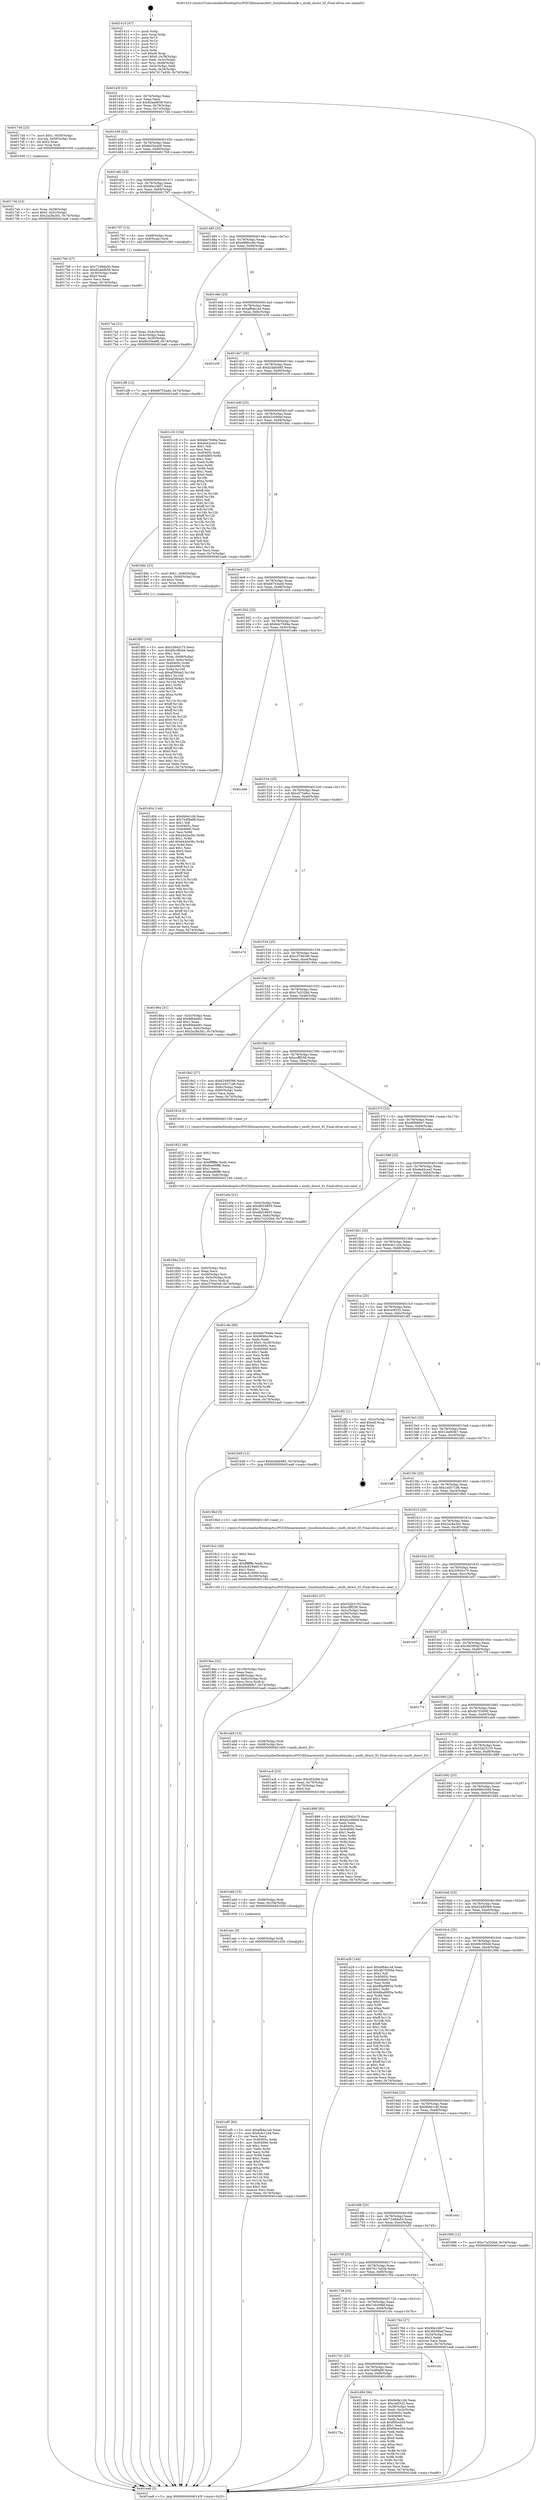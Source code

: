 digraph "0x401410" {
  label = "0x401410 (/mnt/c/Users/mathe/Desktop/tcc/POCII/binaries/extr_linuxfsexofsinode.c_exofs_direct_IO_Final-ollvm.out::main(0))"
  labelloc = "t"
  node[shape=record]

  Entry [label="",width=0.3,height=0.3,shape=circle,fillcolor=black,style=filled]
  "0x40143f" [label="{
     0x40143f [23]\l
     | [instrs]\l
     &nbsp;&nbsp;0x40143f \<+3\>: mov -0x74(%rbp),%eax\l
     &nbsp;&nbsp;0x401442 \<+2\>: mov %eax,%ecx\l
     &nbsp;&nbsp;0x401444 \<+6\>: sub $0x82add658,%ecx\l
     &nbsp;&nbsp;0x40144a \<+3\>: mov %eax,-0x78(%rbp)\l
     &nbsp;&nbsp;0x40144d \<+3\>: mov %ecx,-0x7c(%rbp)\l
     &nbsp;&nbsp;0x401450 \<+6\>: je 00000000004017d4 \<main+0x3c4\>\l
  }"]
  "0x4017d4" [label="{
     0x4017d4 [23]\l
     | [instrs]\l
     &nbsp;&nbsp;0x4017d4 \<+7\>: movl $0x1,-0x50(%rbp)\l
     &nbsp;&nbsp;0x4017db \<+4\>: movslq -0x50(%rbp),%rax\l
     &nbsp;&nbsp;0x4017df \<+4\>: shl $0x2,%rax\l
     &nbsp;&nbsp;0x4017e3 \<+3\>: mov %rax,%rdi\l
     &nbsp;&nbsp;0x4017e6 \<+5\>: call 0000000000401050 \<malloc@plt\>\l
     | [calls]\l
     &nbsp;&nbsp;0x401050 \{1\} (unknown)\l
  }"]
  "0x401456" [label="{
     0x401456 [22]\l
     | [instrs]\l
     &nbsp;&nbsp;0x401456 \<+5\>: jmp 000000000040145b \<main+0x4b\>\l
     &nbsp;&nbsp;0x40145b \<+3\>: mov -0x78(%rbp),%eax\l
     &nbsp;&nbsp;0x40145e \<+5\>: sub $0x8e33ea08,%eax\l
     &nbsp;&nbsp;0x401463 \<+3\>: mov %eax,-0x80(%rbp)\l
     &nbsp;&nbsp;0x401466 \<+6\>: je 00000000004017b9 \<main+0x3a9\>\l
  }"]
  Exit [label="",width=0.3,height=0.3,shape=circle,fillcolor=black,style=filled,peripheries=2]
  "0x4017b9" [label="{
     0x4017b9 [27]\l
     | [instrs]\l
     &nbsp;&nbsp;0x4017b9 \<+5\>: mov $0x7248da5d,%eax\l
     &nbsp;&nbsp;0x4017be \<+5\>: mov $0x82add658,%ecx\l
     &nbsp;&nbsp;0x4017c3 \<+3\>: mov -0x30(%rbp),%edx\l
     &nbsp;&nbsp;0x4017c6 \<+3\>: cmp $0x0,%edx\l
     &nbsp;&nbsp;0x4017c9 \<+3\>: cmove %ecx,%eax\l
     &nbsp;&nbsp;0x4017cc \<+3\>: mov %eax,-0x74(%rbp)\l
     &nbsp;&nbsp;0x4017cf \<+5\>: jmp 0000000000401ea8 \<main+0xa98\>\l
  }"]
  "0x40146c" [label="{
     0x40146c [25]\l
     | [instrs]\l
     &nbsp;&nbsp;0x40146c \<+5\>: jmp 0000000000401471 \<main+0x61\>\l
     &nbsp;&nbsp;0x401471 \<+3\>: mov -0x78(%rbp),%eax\l
     &nbsp;&nbsp;0x401474 \<+5\>: sub $0x90e1fd07,%eax\l
     &nbsp;&nbsp;0x401479 \<+6\>: mov %eax,-0x84(%rbp)\l
     &nbsp;&nbsp;0x40147f \<+6\>: je 0000000000401797 \<main+0x387\>\l
  }"]
  "0x40175a" [label="{
     0x40175a\l
  }", style=dashed]
  "0x401797" [label="{
     0x401797 [13]\l
     | [instrs]\l
     &nbsp;&nbsp;0x401797 \<+4\>: mov -0x48(%rbp),%rax\l
     &nbsp;&nbsp;0x40179b \<+4\>: mov 0x8(%rax),%rdi\l
     &nbsp;&nbsp;0x40179f \<+5\>: call 0000000000401060 \<atoi@plt\>\l
     | [calls]\l
     &nbsp;&nbsp;0x401060 \{1\} (unknown)\l
  }"]
  "0x401485" [label="{
     0x401485 [25]\l
     | [instrs]\l
     &nbsp;&nbsp;0x401485 \<+5\>: jmp 000000000040148a \<main+0x7a\>\l
     &nbsp;&nbsp;0x40148a \<+3\>: mov -0x78(%rbp),%eax\l
     &nbsp;&nbsp;0x40148d \<+5\>: sub $0x9996cc9e,%eax\l
     &nbsp;&nbsp;0x401492 \<+6\>: mov %eax,-0x88(%rbp)\l
     &nbsp;&nbsp;0x401498 \<+6\>: je 0000000000401cf8 \<main+0x8e8\>\l
  }"]
  "0x401d94" [label="{
     0x401d94 [94]\l
     | [instrs]\l
     &nbsp;&nbsp;0x401d94 \<+5\>: mov $0x6b0e1cfd,%eax\l
     &nbsp;&nbsp;0x401d99 \<+5\>: mov $0xce0f332,%ecx\l
     &nbsp;&nbsp;0x401d9e \<+3\>: mov -0x38(%rbp),%edx\l
     &nbsp;&nbsp;0x401da1 \<+3\>: mov %edx,-0x2c(%rbp)\l
     &nbsp;&nbsp;0x401da4 \<+7\>: mov 0x40405c,%edx\l
     &nbsp;&nbsp;0x401dab \<+7\>: mov 0x404060,%esi\l
     &nbsp;&nbsp;0x401db2 \<+2\>: mov %edx,%edi\l
     &nbsp;&nbsp;0x401db4 \<+6\>: sub $0xf0fce204,%edi\l
     &nbsp;&nbsp;0x401dba \<+3\>: sub $0x1,%edi\l
     &nbsp;&nbsp;0x401dbd \<+6\>: add $0xf0fce204,%edi\l
     &nbsp;&nbsp;0x401dc3 \<+3\>: imul %edi,%edx\l
     &nbsp;&nbsp;0x401dc6 \<+3\>: and $0x1,%edx\l
     &nbsp;&nbsp;0x401dc9 \<+3\>: cmp $0x0,%edx\l
     &nbsp;&nbsp;0x401dcc \<+4\>: sete %r8b\l
     &nbsp;&nbsp;0x401dd0 \<+3\>: cmp $0xa,%esi\l
     &nbsp;&nbsp;0x401dd3 \<+4\>: setl %r9b\l
     &nbsp;&nbsp;0x401dd7 \<+3\>: mov %r8b,%r10b\l
     &nbsp;&nbsp;0x401dda \<+3\>: and %r9b,%r10b\l
     &nbsp;&nbsp;0x401ddd \<+3\>: xor %r9b,%r8b\l
     &nbsp;&nbsp;0x401de0 \<+3\>: or %r8b,%r10b\l
     &nbsp;&nbsp;0x401de3 \<+4\>: test $0x1,%r10b\l
     &nbsp;&nbsp;0x401de7 \<+3\>: cmovne %ecx,%eax\l
     &nbsp;&nbsp;0x401dea \<+3\>: mov %eax,-0x74(%rbp)\l
     &nbsp;&nbsp;0x401ded \<+5\>: jmp 0000000000401ea8 \<main+0xa98\>\l
  }"]
  "0x401cf8" [label="{
     0x401cf8 [12]\l
     | [instrs]\l
     &nbsp;&nbsp;0x401cf8 \<+7\>: movl $0xb6753add,-0x74(%rbp)\l
     &nbsp;&nbsp;0x401cff \<+5\>: jmp 0000000000401ea8 \<main+0xa98\>\l
  }"]
  "0x40149e" [label="{
     0x40149e [25]\l
     | [instrs]\l
     &nbsp;&nbsp;0x40149e \<+5\>: jmp 00000000004014a3 \<main+0x93\>\l
     &nbsp;&nbsp;0x4014a3 \<+3\>: mov -0x78(%rbp),%eax\l
     &nbsp;&nbsp;0x4014a6 \<+5\>: sub $0xaf84a1a4,%eax\l
     &nbsp;&nbsp;0x4014ab \<+6\>: mov %eax,-0x8c(%rbp)\l
     &nbsp;&nbsp;0x4014b1 \<+6\>: je 0000000000401e35 \<main+0xa25\>\l
  }"]
  "0x401741" [label="{
     0x401741 [25]\l
     | [instrs]\l
     &nbsp;&nbsp;0x401741 \<+5\>: jmp 0000000000401746 \<main+0x336\>\l
     &nbsp;&nbsp;0x401746 \<+3\>: mov -0x78(%rbp),%eax\l
     &nbsp;&nbsp;0x401749 \<+5\>: sub $0x7e4f9a68,%eax\l
     &nbsp;&nbsp;0x40174e \<+6\>: mov %eax,-0xf8(%rbp)\l
     &nbsp;&nbsp;0x401754 \<+6\>: je 0000000000401d94 \<main+0x984\>\l
  }"]
  "0x401e35" [label="{
     0x401e35\l
  }", style=dashed]
  "0x4014b7" [label="{
     0x4014b7 [25]\l
     | [instrs]\l
     &nbsp;&nbsp;0x4014b7 \<+5\>: jmp 00000000004014bc \<main+0xac\>\l
     &nbsp;&nbsp;0x4014bc \<+3\>: mov -0x78(%rbp),%eax\l
     &nbsp;&nbsp;0x4014bf \<+5\>: sub $0xb24bb485,%eax\l
     &nbsp;&nbsp;0x4014c4 \<+6\>: mov %eax,-0x90(%rbp)\l
     &nbsp;&nbsp;0x4014ca \<+6\>: je 0000000000401c18 \<main+0x808\>\l
  }"]
  "0x401c0c" [label="{
     0x401c0c\l
  }", style=dashed]
  "0x401c18" [label="{
     0x401c18 [134]\l
     | [instrs]\l
     &nbsp;&nbsp;0x401c18 \<+5\>: mov $0xbdc7849a,%eax\l
     &nbsp;&nbsp;0x401c1d \<+5\>: mov $0xde42cee2,%ecx\l
     &nbsp;&nbsp;0x401c22 \<+2\>: mov $0x1,%dl\l
     &nbsp;&nbsp;0x401c24 \<+2\>: xor %esi,%esi\l
     &nbsp;&nbsp;0x401c26 \<+7\>: mov 0x40405c,%edi\l
     &nbsp;&nbsp;0x401c2d \<+8\>: mov 0x404060,%r8d\l
     &nbsp;&nbsp;0x401c35 \<+3\>: sub $0x1,%esi\l
     &nbsp;&nbsp;0x401c38 \<+3\>: mov %edi,%r9d\l
     &nbsp;&nbsp;0x401c3b \<+3\>: add %esi,%r9d\l
     &nbsp;&nbsp;0x401c3e \<+4\>: imul %r9d,%edi\l
     &nbsp;&nbsp;0x401c42 \<+3\>: and $0x1,%edi\l
     &nbsp;&nbsp;0x401c45 \<+3\>: cmp $0x0,%edi\l
     &nbsp;&nbsp;0x401c48 \<+4\>: sete %r10b\l
     &nbsp;&nbsp;0x401c4c \<+4\>: cmp $0xa,%r8d\l
     &nbsp;&nbsp;0x401c50 \<+4\>: setl %r11b\l
     &nbsp;&nbsp;0x401c54 \<+3\>: mov %r10b,%bl\l
     &nbsp;&nbsp;0x401c57 \<+3\>: xor $0xff,%bl\l
     &nbsp;&nbsp;0x401c5a \<+3\>: mov %r11b,%r14b\l
     &nbsp;&nbsp;0x401c5d \<+4\>: xor $0xff,%r14b\l
     &nbsp;&nbsp;0x401c61 \<+3\>: xor $0x1,%dl\l
     &nbsp;&nbsp;0x401c64 \<+3\>: mov %bl,%r15b\l
     &nbsp;&nbsp;0x401c67 \<+4\>: and $0xff,%r15b\l
     &nbsp;&nbsp;0x401c6b \<+3\>: and %dl,%r10b\l
     &nbsp;&nbsp;0x401c6e \<+3\>: mov %r14b,%r12b\l
     &nbsp;&nbsp;0x401c71 \<+4\>: and $0xff,%r12b\l
     &nbsp;&nbsp;0x401c75 \<+3\>: and %dl,%r11b\l
     &nbsp;&nbsp;0x401c78 \<+3\>: or %r10b,%r15b\l
     &nbsp;&nbsp;0x401c7b \<+3\>: or %r11b,%r12b\l
     &nbsp;&nbsp;0x401c7e \<+3\>: xor %r12b,%r15b\l
     &nbsp;&nbsp;0x401c81 \<+3\>: or %r14b,%bl\l
     &nbsp;&nbsp;0x401c84 \<+3\>: xor $0xff,%bl\l
     &nbsp;&nbsp;0x401c87 \<+3\>: or $0x1,%dl\l
     &nbsp;&nbsp;0x401c8a \<+2\>: and %dl,%bl\l
     &nbsp;&nbsp;0x401c8c \<+3\>: or %bl,%r15b\l
     &nbsp;&nbsp;0x401c8f \<+4\>: test $0x1,%r15b\l
     &nbsp;&nbsp;0x401c93 \<+3\>: cmovne %ecx,%eax\l
     &nbsp;&nbsp;0x401c96 \<+3\>: mov %eax,-0x74(%rbp)\l
     &nbsp;&nbsp;0x401c99 \<+5\>: jmp 0000000000401ea8 \<main+0xa98\>\l
  }"]
  "0x4014d0" [label="{
     0x4014d0 [25]\l
     | [instrs]\l
     &nbsp;&nbsp;0x4014d0 \<+5\>: jmp 00000000004014d5 \<main+0xc5\>\l
     &nbsp;&nbsp;0x4014d5 \<+3\>: mov -0x78(%rbp),%eax\l
     &nbsp;&nbsp;0x4014d8 \<+5\>: sub $0xb2c09def,%eax\l
     &nbsp;&nbsp;0x4014dd \<+6\>: mov %eax,-0x94(%rbp)\l
     &nbsp;&nbsp;0x4014e3 \<+6\>: je 00000000004018dc \<main+0x4cc\>\l
  }"]
  "0x401af5" [label="{
     0x401af5 [84]\l
     | [instrs]\l
     &nbsp;&nbsp;0x401af5 \<+5\>: mov $0xaf84a1a4,%eax\l
     &nbsp;&nbsp;0x401afa \<+5\>: mov $0xfcdc1244,%esi\l
     &nbsp;&nbsp;0x401aff \<+2\>: xor %ecx,%ecx\l
     &nbsp;&nbsp;0x401b01 \<+7\>: mov 0x40405c,%edx\l
     &nbsp;&nbsp;0x401b08 \<+8\>: mov 0x404060,%r8d\l
     &nbsp;&nbsp;0x401b10 \<+3\>: sub $0x1,%ecx\l
     &nbsp;&nbsp;0x401b13 \<+3\>: mov %edx,%r9d\l
     &nbsp;&nbsp;0x401b16 \<+3\>: add %ecx,%r9d\l
     &nbsp;&nbsp;0x401b19 \<+4\>: imul %r9d,%edx\l
     &nbsp;&nbsp;0x401b1d \<+3\>: and $0x1,%edx\l
     &nbsp;&nbsp;0x401b20 \<+3\>: cmp $0x0,%edx\l
     &nbsp;&nbsp;0x401b23 \<+4\>: sete %r10b\l
     &nbsp;&nbsp;0x401b27 \<+4\>: cmp $0xa,%r8d\l
     &nbsp;&nbsp;0x401b2b \<+4\>: setl %r11b\l
     &nbsp;&nbsp;0x401b2f \<+3\>: mov %r10b,%bl\l
     &nbsp;&nbsp;0x401b32 \<+3\>: and %r11b,%bl\l
     &nbsp;&nbsp;0x401b35 \<+3\>: xor %r11b,%r10b\l
     &nbsp;&nbsp;0x401b38 \<+3\>: or %r10b,%bl\l
     &nbsp;&nbsp;0x401b3b \<+3\>: test $0x1,%bl\l
     &nbsp;&nbsp;0x401b3e \<+3\>: cmovne %esi,%eax\l
     &nbsp;&nbsp;0x401b41 \<+3\>: mov %eax,-0x74(%rbp)\l
     &nbsp;&nbsp;0x401b44 \<+5\>: jmp 0000000000401ea8 \<main+0xa98\>\l
  }"]
  "0x4018dc" [label="{
     0x4018dc [23]\l
     | [instrs]\l
     &nbsp;&nbsp;0x4018dc \<+7\>: movl $0x1,-0x60(%rbp)\l
     &nbsp;&nbsp;0x4018e3 \<+4\>: movslq -0x60(%rbp),%rax\l
     &nbsp;&nbsp;0x4018e7 \<+4\>: shl $0x2,%rax\l
     &nbsp;&nbsp;0x4018eb \<+3\>: mov %rax,%rdi\l
     &nbsp;&nbsp;0x4018ee \<+5\>: call 0000000000401050 \<malloc@plt\>\l
     | [calls]\l
     &nbsp;&nbsp;0x401050 \{1\} (unknown)\l
  }"]
  "0x4014e9" [label="{
     0x4014e9 [25]\l
     | [instrs]\l
     &nbsp;&nbsp;0x4014e9 \<+5\>: jmp 00000000004014ee \<main+0xde\>\l
     &nbsp;&nbsp;0x4014ee \<+3\>: mov -0x78(%rbp),%eax\l
     &nbsp;&nbsp;0x4014f1 \<+5\>: sub $0xb6753add,%eax\l
     &nbsp;&nbsp;0x4014f6 \<+6\>: mov %eax,-0x98(%rbp)\l
     &nbsp;&nbsp;0x4014fc \<+6\>: je 0000000000401d04 \<main+0x8f4\>\l
  }"]
  "0x401aec" [label="{
     0x401aec [9]\l
     | [instrs]\l
     &nbsp;&nbsp;0x401aec \<+4\>: mov -0x68(%rbp),%rdi\l
     &nbsp;&nbsp;0x401af0 \<+5\>: call 0000000000401030 \<free@plt\>\l
     | [calls]\l
     &nbsp;&nbsp;0x401030 \{1\} (unknown)\l
  }"]
  "0x401d04" [label="{
     0x401d04 [144]\l
     | [instrs]\l
     &nbsp;&nbsp;0x401d04 \<+5\>: mov $0x6b0e1cfd,%eax\l
     &nbsp;&nbsp;0x401d09 \<+5\>: mov $0x7e4f9a68,%ecx\l
     &nbsp;&nbsp;0x401d0e \<+2\>: mov $0x1,%dl\l
     &nbsp;&nbsp;0x401d10 \<+7\>: mov 0x40405c,%esi\l
     &nbsp;&nbsp;0x401d17 \<+7\>: mov 0x404060,%edi\l
     &nbsp;&nbsp;0x401d1e \<+3\>: mov %esi,%r8d\l
     &nbsp;&nbsp;0x401d21 \<+7\>: sub $0xb442e36c,%r8d\l
     &nbsp;&nbsp;0x401d28 \<+4\>: sub $0x1,%r8d\l
     &nbsp;&nbsp;0x401d2c \<+7\>: add $0xb442e36c,%r8d\l
     &nbsp;&nbsp;0x401d33 \<+4\>: imul %r8d,%esi\l
     &nbsp;&nbsp;0x401d37 \<+3\>: and $0x1,%esi\l
     &nbsp;&nbsp;0x401d3a \<+3\>: cmp $0x0,%esi\l
     &nbsp;&nbsp;0x401d3d \<+4\>: sete %r9b\l
     &nbsp;&nbsp;0x401d41 \<+3\>: cmp $0xa,%edi\l
     &nbsp;&nbsp;0x401d44 \<+4\>: setl %r10b\l
     &nbsp;&nbsp;0x401d48 \<+3\>: mov %r9b,%r11b\l
     &nbsp;&nbsp;0x401d4b \<+4\>: xor $0xff,%r11b\l
     &nbsp;&nbsp;0x401d4f \<+3\>: mov %r10b,%bl\l
     &nbsp;&nbsp;0x401d52 \<+3\>: xor $0xff,%bl\l
     &nbsp;&nbsp;0x401d55 \<+3\>: xor $0x0,%dl\l
     &nbsp;&nbsp;0x401d58 \<+3\>: mov %r11b,%r14b\l
     &nbsp;&nbsp;0x401d5b \<+4\>: and $0x0,%r14b\l
     &nbsp;&nbsp;0x401d5f \<+3\>: and %dl,%r9b\l
     &nbsp;&nbsp;0x401d62 \<+3\>: mov %bl,%r15b\l
     &nbsp;&nbsp;0x401d65 \<+4\>: and $0x0,%r15b\l
     &nbsp;&nbsp;0x401d69 \<+3\>: and %dl,%r10b\l
     &nbsp;&nbsp;0x401d6c \<+3\>: or %r9b,%r14b\l
     &nbsp;&nbsp;0x401d6f \<+3\>: or %r10b,%r15b\l
     &nbsp;&nbsp;0x401d72 \<+3\>: xor %r15b,%r14b\l
     &nbsp;&nbsp;0x401d75 \<+3\>: or %bl,%r11b\l
     &nbsp;&nbsp;0x401d78 \<+4\>: xor $0xff,%r11b\l
     &nbsp;&nbsp;0x401d7c \<+3\>: or $0x0,%dl\l
     &nbsp;&nbsp;0x401d7f \<+3\>: and %dl,%r11b\l
     &nbsp;&nbsp;0x401d82 \<+3\>: or %r11b,%r14b\l
     &nbsp;&nbsp;0x401d85 \<+4\>: test $0x1,%r14b\l
     &nbsp;&nbsp;0x401d89 \<+3\>: cmovne %ecx,%eax\l
     &nbsp;&nbsp;0x401d8c \<+3\>: mov %eax,-0x74(%rbp)\l
     &nbsp;&nbsp;0x401d8f \<+5\>: jmp 0000000000401ea8 \<main+0xa98\>\l
  }"]
  "0x401502" [label="{
     0x401502 [25]\l
     | [instrs]\l
     &nbsp;&nbsp;0x401502 \<+5\>: jmp 0000000000401507 \<main+0xf7\>\l
     &nbsp;&nbsp;0x401507 \<+3\>: mov -0x78(%rbp),%eax\l
     &nbsp;&nbsp;0x40150a \<+5\>: sub $0xbdc7849a,%eax\l
     &nbsp;&nbsp;0x40150f \<+6\>: mov %eax,-0x9c(%rbp)\l
     &nbsp;&nbsp;0x401515 \<+6\>: je 0000000000401e8e \<main+0xa7e\>\l
  }"]
  "0x401add" [label="{
     0x401add [15]\l
     | [instrs]\l
     &nbsp;&nbsp;0x401add \<+4\>: mov -0x58(%rbp),%rdi\l
     &nbsp;&nbsp;0x401ae1 \<+6\>: mov %eax,-0x104(%rbp)\l
     &nbsp;&nbsp;0x401ae7 \<+5\>: call 0000000000401030 \<free@plt\>\l
     | [calls]\l
     &nbsp;&nbsp;0x401030 \{1\} (unknown)\l
  }"]
  "0x401e8e" [label="{
     0x401e8e\l
  }", style=dashed]
  "0x40151b" [label="{
     0x40151b [25]\l
     | [instrs]\l
     &nbsp;&nbsp;0x40151b \<+5\>: jmp 0000000000401520 \<main+0x110\>\l
     &nbsp;&nbsp;0x401520 \<+3\>: mov -0x78(%rbp),%eax\l
     &nbsp;&nbsp;0x401523 \<+5\>: sub $0xc075a9cc,%eax\l
     &nbsp;&nbsp;0x401528 \<+6\>: mov %eax,-0xa0(%rbp)\l
     &nbsp;&nbsp;0x40152e \<+6\>: je 0000000000401e7d \<main+0xa6d\>\l
  }"]
  "0x401ac6" [label="{
     0x401ac6 [23]\l
     | [instrs]\l
     &nbsp;&nbsp;0x401ac6 \<+10\>: movabs $0x4020b6,%rdi\l
     &nbsp;&nbsp;0x401ad0 \<+3\>: mov %eax,-0x70(%rbp)\l
     &nbsp;&nbsp;0x401ad3 \<+3\>: mov -0x70(%rbp),%esi\l
     &nbsp;&nbsp;0x401ad6 \<+2\>: mov $0x0,%al\l
     &nbsp;&nbsp;0x401ad8 \<+5\>: call 0000000000401040 \<printf@plt\>\l
     | [calls]\l
     &nbsp;&nbsp;0x401040 \{1\} (unknown)\l
  }"]
  "0x401e7d" [label="{
     0x401e7d\l
  }", style=dashed]
  "0x401534" [label="{
     0x401534 [25]\l
     | [instrs]\l
     &nbsp;&nbsp;0x401534 \<+5\>: jmp 0000000000401539 \<main+0x129\>\l
     &nbsp;&nbsp;0x401539 \<+3\>: mov -0x78(%rbp),%eax\l
     &nbsp;&nbsp;0x40153c \<+5\>: sub $0xc3794346,%eax\l
     &nbsp;&nbsp;0x401541 \<+6\>: mov %eax,-0xa4(%rbp)\l
     &nbsp;&nbsp;0x401547 \<+6\>: je 000000000040186a \<main+0x45a\>\l
  }"]
  "0x4019ea" [label="{
     0x4019ea [32]\l
     | [instrs]\l
     &nbsp;&nbsp;0x4019ea \<+6\>: mov -0x100(%rbp),%ecx\l
     &nbsp;&nbsp;0x4019f0 \<+3\>: imul %eax,%ecx\l
     &nbsp;&nbsp;0x4019f3 \<+4\>: mov -0x68(%rbp),%rsi\l
     &nbsp;&nbsp;0x4019f7 \<+4\>: movslq -0x6c(%rbp),%rdi\l
     &nbsp;&nbsp;0x4019fb \<+3\>: mov %ecx,(%rsi,%rdi,4)\l
     &nbsp;&nbsp;0x4019fe \<+7\>: movl $0xd09d6fa7,-0x74(%rbp)\l
     &nbsp;&nbsp;0x401a05 \<+5\>: jmp 0000000000401ea8 \<main+0xa98\>\l
  }"]
  "0x40186a" [label="{
     0x40186a [31]\l
     | [instrs]\l
     &nbsp;&nbsp;0x40186a \<+3\>: mov -0x5c(%rbp),%eax\l
     &nbsp;&nbsp;0x40186d \<+5\>: add $0x86bbefd1,%eax\l
     &nbsp;&nbsp;0x401872 \<+3\>: add $0x1,%eax\l
     &nbsp;&nbsp;0x401875 \<+5\>: sub $0x86bbefd1,%eax\l
     &nbsp;&nbsp;0x40187a \<+3\>: mov %eax,-0x5c(%rbp)\l
     &nbsp;&nbsp;0x40187d \<+7\>: movl $0x2a28a3d1,-0x74(%rbp)\l
     &nbsp;&nbsp;0x401884 \<+5\>: jmp 0000000000401ea8 \<main+0xa98\>\l
  }"]
  "0x40154d" [label="{
     0x40154d [25]\l
     | [instrs]\l
     &nbsp;&nbsp;0x40154d \<+5\>: jmp 0000000000401552 \<main+0x142\>\l
     &nbsp;&nbsp;0x401552 \<+3\>: mov -0x78(%rbp),%eax\l
     &nbsp;&nbsp;0x401555 \<+5\>: sub $0xc7a332bd,%eax\l
     &nbsp;&nbsp;0x40155a \<+6\>: mov %eax,-0xa8(%rbp)\l
     &nbsp;&nbsp;0x401560 \<+6\>: je 00000000004019a2 \<main+0x592\>\l
  }"]
  "0x4019c2" [label="{
     0x4019c2 [40]\l
     | [instrs]\l
     &nbsp;&nbsp;0x4019c2 \<+5\>: mov $0x2,%ecx\l
     &nbsp;&nbsp;0x4019c7 \<+1\>: cltd\l
     &nbsp;&nbsp;0x4019c8 \<+2\>: idiv %ecx\l
     &nbsp;&nbsp;0x4019ca \<+6\>: imul $0xfffffffe,%edx,%ecx\l
     &nbsp;&nbsp;0x4019d0 \<+6\>: add $0xdc819460,%ecx\l
     &nbsp;&nbsp;0x4019d6 \<+3\>: add $0x1,%ecx\l
     &nbsp;&nbsp;0x4019d9 \<+6\>: sub $0xdc819460,%ecx\l
     &nbsp;&nbsp;0x4019df \<+6\>: mov %ecx,-0x100(%rbp)\l
     &nbsp;&nbsp;0x4019e5 \<+5\>: call 0000000000401160 \<next_i\>\l
     | [calls]\l
     &nbsp;&nbsp;0x401160 \{1\} (/mnt/c/Users/mathe/Desktop/tcc/POCII/binaries/extr_linuxfsexofsinode.c_exofs_direct_IO_Final-ollvm.out::next_i)\l
  }"]
  "0x4019a2" [label="{
     0x4019a2 [27]\l
     | [instrs]\l
     &nbsp;&nbsp;0x4019a2 \<+5\>: mov $0x62490566,%eax\l
     &nbsp;&nbsp;0x4019a7 \<+5\>: mov $0x1e4571d6,%ecx\l
     &nbsp;&nbsp;0x4019ac \<+3\>: mov -0x6c(%rbp),%edx\l
     &nbsp;&nbsp;0x4019af \<+3\>: cmp -0x60(%rbp),%edx\l
     &nbsp;&nbsp;0x4019b2 \<+3\>: cmovl %ecx,%eax\l
     &nbsp;&nbsp;0x4019b5 \<+3\>: mov %eax,-0x74(%rbp)\l
     &nbsp;&nbsp;0x4019b8 \<+5\>: jmp 0000000000401ea8 \<main+0xa98\>\l
  }"]
  "0x401566" [label="{
     0x401566 [25]\l
     | [instrs]\l
     &nbsp;&nbsp;0x401566 \<+5\>: jmp 000000000040156b \<main+0x15b\>\l
     &nbsp;&nbsp;0x40156b \<+3\>: mov -0x78(%rbp),%eax\l
     &nbsp;&nbsp;0x40156e \<+5\>: sub $0xccfff258,%eax\l
     &nbsp;&nbsp;0x401573 \<+6\>: mov %eax,-0xac(%rbp)\l
     &nbsp;&nbsp;0x401579 \<+6\>: je 000000000040181d \<main+0x40d\>\l
  }"]
  "0x4018f3" [label="{
     0x4018f3 [163]\l
     | [instrs]\l
     &nbsp;&nbsp;0x4018f3 \<+5\>: mov $0x33942c75,%ecx\l
     &nbsp;&nbsp;0x4018f8 \<+5\>: mov $0x69c385d4,%edx\l
     &nbsp;&nbsp;0x4018fd \<+3\>: mov $0x1,%sil\l
     &nbsp;&nbsp;0x401900 \<+4\>: mov %rax,-0x68(%rbp)\l
     &nbsp;&nbsp;0x401904 \<+7\>: movl $0x0,-0x6c(%rbp)\l
     &nbsp;&nbsp;0x40190b \<+8\>: mov 0x40405c,%r8d\l
     &nbsp;&nbsp;0x401913 \<+8\>: mov 0x404060,%r9d\l
     &nbsp;&nbsp;0x40191b \<+3\>: mov %r8d,%r10d\l
     &nbsp;&nbsp;0x40191e \<+7\>: sub $0xaf3fd4a5,%r10d\l
     &nbsp;&nbsp;0x401925 \<+4\>: sub $0x1,%r10d\l
     &nbsp;&nbsp;0x401929 \<+7\>: add $0xaf3fd4a5,%r10d\l
     &nbsp;&nbsp;0x401930 \<+4\>: imul %r10d,%r8d\l
     &nbsp;&nbsp;0x401934 \<+4\>: and $0x1,%r8d\l
     &nbsp;&nbsp;0x401938 \<+4\>: cmp $0x0,%r8d\l
     &nbsp;&nbsp;0x40193c \<+4\>: sete %r11b\l
     &nbsp;&nbsp;0x401940 \<+4\>: cmp $0xa,%r9d\l
     &nbsp;&nbsp;0x401944 \<+3\>: setl %bl\l
     &nbsp;&nbsp;0x401947 \<+3\>: mov %r11b,%r14b\l
     &nbsp;&nbsp;0x40194a \<+4\>: xor $0xff,%r14b\l
     &nbsp;&nbsp;0x40194e \<+3\>: mov %bl,%r15b\l
     &nbsp;&nbsp;0x401951 \<+4\>: xor $0xff,%r15b\l
     &nbsp;&nbsp;0x401955 \<+4\>: xor $0x0,%sil\l
     &nbsp;&nbsp;0x401959 \<+3\>: mov %r14b,%r12b\l
     &nbsp;&nbsp;0x40195c \<+4\>: and $0x0,%r12b\l
     &nbsp;&nbsp;0x401960 \<+3\>: and %sil,%r11b\l
     &nbsp;&nbsp;0x401963 \<+3\>: mov %r15b,%r13b\l
     &nbsp;&nbsp;0x401966 \<+4\>: and $0x0,%r13b\l
     &nbsp;&nbsp;0x40196a \<+3\>: and %sil,%bl\l
     &nbsp;&nbsp;0x40196d \<+3\>: or %r11b,%r12b\l
     &nbsp;&nbsp;0x401970 \<+3\>: or %bl,%r13b\l
     &nbsp;&nbsp;0x401973 \<+3\>: xor %r13b,%r12b\l
     &nbsp;&nbsp;0x401976 \<+3\>: or %r15b,%r14b\l
     &nbsp;&nbsp;0x401979 \<+4\>: xor $0xff,%r14b\l
     &nbsp;&nbsp;0x40197d \<+4\>: or $0x0,%sil\l
     &nbsp;&nbsp;0x401981 \<+3\>: and %sil,%r14b\l
     &nbsp;&nbsp;0x401984 \<+3\>: or %r14b,%r12b\l
     &nbsp;&nbsp;0x401987 \<+4\>: test $0x1,%r12b\l
     &nbsp;&nbsp;0x40198b \<+3\>: cmovne %edx,%ecx\l
     &nbsp;&nbsp;0x40198e \<+3\>: mov %ecx,-0x74(%rbp)\l
     &nbsp;&nbsp;0x401991 \<+5\>: jmp 0000000000401ea8 \<main+0xa98\>\l
  }"]
  "0x40181d" [label="{
     0x40181d [5]\l
     | [instrs]\l
     &nbsp;&nbsp;0x40181d \<+5\>: call 0000000000401160 \<next_i\>\l
     | [calls]\l
     &nbsp;&nbsp;0x401160 \{1\} (/mnt/c/Users/mathe/Desktop/tcc/POCII/binaries/extr_linuxfsexofsinode.c_exofs_direct_IO_Final-ollvm.out::next_i)\l
  }"]
  "0x40157f" [label="{
     0x40157f [25]\l
     | [instrs]\l
     &nbsp;&nbsp;0x40157f \<+5\>: jmp 0000000000401584 \<main+0x174\>\l
     &nbsp;&nbsp;0x401584 \<+3\>: mov -0x78(%rbp),%eax\l
     &nbsp;&nbsp;0x401587 \<+5\>: sub $0xd09d6fa7,%eax\l
     &nbsp;&nbsp;0x40158c \<+6\>: mov %eax,-0xb0(%rbp)\l
     &nbsp;&nbsp;0x401592 \<+6\>: je 0000000000401a0a \<main+0x5fa\>\l
  }"]
  "0x40184a" [label="{
     0x40184a [32]\l
     | [instrs]\l
     &nbsp;&nbsp;0x40184a \<+6\>: mov -0xfc(%rbp),%ecx\l
     &nbsp;&nbsp;0x401850 \<+3\>: imul %eax,%ecx\l
     &nbsp;&nbsp;0x401853 \<+4\>: mov -0x58(%rbp),%rsi\l
     &nbsp;&nbsp;0x401857 \<+4\>: movslq -0x5c(%rbp),%rdi\l
     &nbsp;&nbsp;0x40185b \<+3\>: mov %ecx,(%rsi,%rdi,4)\l
     &nbsp;&nbsp;0x40185e \<+7\>: movl $0xc3794346,-0x74(%rbp)\l
     &nbsp;&nbsp;0x401865 \<+5\>: jmp 0000000000401ea8 \<main+0xa98\>\l
  }"]
  "0x401a0a" [label="{
     0x401a0a [31]\l
     | [instrs]\l
     &nbsp;&nbsp;0x401a0a \<+3\>: mov -0x6c(%rbp),%eax\l
     &nbsp;&nbsp;0x401a0d \<+5\>: add $0xdbf18855,%eax\l
     &nbsp;&nbsp;0x401a12 \<+3\>: add $0x1,%eax\l
     &nbsp;&nbsp;0x401a15 \<+5\>: sub $0xdbf18855,%eax\l
     &nbsp;&nbsp;0x401a1a \<+3\>: mov %eax,-0x6c(%rbp)\l
     &nbsp;&nbsp;0x401a1d \<+7\>: movl $0xc7a332bd,-0x74(%rbp)\l
     &nbsp;&nbsp;0x401a24 \<+5\>: jmp 0000000000401ea8 \<main+0xa98\>\l
  }"]
  "0x401598" [label="{
     0x401598 [25]\l
     | [instrs]\l
     &nbsp;&nbsp;0x401598 \<+5\>: jmp 000000000040159d \<main+0x18d\>\l
     &nbsp;&nbsp;0x40159d \<+3\>: mov -0x78(%rbp),%eax\l
     &nbsp;&nbsp;0x4015a0 \<+5\>: sub $0xde42cee2,%eax\l
     &nbsp;&nbsp;0x4015a5 \<+6\>: mov %eax,-0xb4(%rbp)\l
     &nbsp;&nbsp;0x4015ab \<+6\>: je 0000000000401c9e \<main+0x88e\>\l
  }"]
  "0x401822" [label="{
     0x401822 [40]\l
     | [instrs]\l
     &nbsp;&nbsp;0x401822 \<+5\>: mov $0x2,%ecx\l
     &nbsp;&nbsp;0x401827 \<+1\>: cltd\l
     &nbsp;&nbsp;0x401828 \<+2\>: idiv %ecx\l
     &nbsp;&nbsp;0x40182a \<+6\>: imul $0xfffffffe,%edx,%ecx\l
     &nbsp;&nbsp;0x401830 \<+6\>: sub $0xbea90ff6,%ecx\l
     &nbsp;&nbsp;0x401836 \<+3\>: add $0x1,%ecx\l
     &nbsp;&nbsp;0x401839 \<+6\>: add $0xbea90ff6,%ecx\l
     &nbsp;&nbsp;0x40183f \<+6\>: mov %ecx,-0xfc(%rbp)\l
     &nbsp;&nbsp;0x401845 \<+5\>: call 0000000000401160 \<next_i\>\l
     | [calls]\l
     &nbsp;&nbsp;0x401160 \{1\} (/mnt/c/Users/mathe/Desktop/tcc/POCII/binaries/extr_linuxfsexofsinode.c_exofs_direct_IO_Final-ollvm.out::next_i)\l
  }"]
  "0x401c9e" [label="{
     0x401c9e [90]\l
     | [instrs]\l
     &nbsp;&nbsp;0x401c9e \<+5\>: mov $0xbdc7849a,%eax\l
     &nbsp;&nbsp;0x401ca3 \<+5\>: mov $0x9996cc9e,%ecx\l
     &nbsp;&nbsp;0x401ca8 \<+2\>: xor %edx,%edx\l
     &nbsp;&nbsp;0x401caa \<+7\>: movl $0x0,-0x38(%rbp)\l
     &nbsp;&nbsp;0x401cb1 \<+7\>: mov 0x40405c,%esi\l
     &nbsp;&nbsp;0x401cb8 \<+7\>: mov 0x404060,%edi\l
     &nbsp;&nbsp;0x401cbf \<+3\>: sub $0x1,%edx\l
     &nbsp;&nbsp;0x401cc2 \<+3\>: mov %esi,%r8d\l
     &nbsp;&nbsp;0x401cc5 \<+3\>: add %edx,%r8d\l
     &nbsp;&nbsp;0x401cc8 \<+4\>: imul %r8d,%esi\l
     &nbsp;&nbsp;0x401ccc \<+3\>: and $0x1,%esi\l
     &nbsp;&nbsp;0x401ccf \<+3\>: cmp $0x0,%esi\l
     &nbsp;&nbsp;0x401cd2 \<+4\>: sete %r9b\l
     &nbsp;&nbsp;0x401cd6 \<+3\>: cmp $0xa,%edi\l
     &nbsp;&nbsp;0x401cd9 \<+4\>: setl %r10b\l
     &nbsp;&nbsp;0x401cdd \<+3\>: mov %r9b,%r11b\l
     &nbsp;&nbsp;0x401ce0 \<+3\>: and %r10b,%r11b\l
     &nbsp;&nbsp;0x401ce3 \<+3\>: xor %r10b,%r9b\l
     &nbsp;&nbsp;0x401ce6 \<+3\>: or %r9b,%r11b\l
     &nbsp;&nbsp;0x401ce9 \<+4\>: test $0x1,%r11b\l
     &nbsp;&nbsp;0x401ced \<+3\>: cmovne %ecx,%eax\l
     &nbsp;&nbsp;0x401cf0 \<+3\>: mov %eax,-0x74(%rbp)\l
     &nbsp;&nbsp;0x401cf3 \<+5\>: jmp 0000000000401ea8 \<main+0xa98\>\l
  }"]
  "0x4015b1" [label="{
     0x4015b1 [25]\l
     | [instrs]\l
     &nbsp;&nbsp;0x4015b1 \<+5\>: jmp 00000000004015b6 \<main+0x1a6\>\l
     &nbsp;&nbsp;0x4015b6 \<+3\>: mov -0x78(%rbp),%eax\l
     &nbsp;&nbsp;0x4015b9 \<+5\>: sub $0xfcdc1244,%eax\l
     &nbsp;&nbsp;0x4015be \<+6\>: mov %eax,-0xb8(%rbp)\l
     &nbsp;&nbsp;0x4015c4 \<+6\>: je 0000000000401b49 \<main+0x739\>\l
  }"]
  "0x4017eb" [label="{
     0x4017eb [23]\l
     | [instrs]\l
     &nbsp;&nbsp;0x4017eb \<+4\>: mov %rax,-0x58(%rbp)\l
     &nbsp;&nbsp;0x4017ef \<+7\>: movl $0x0,-0x5c(%rbp)\l
     &nbsp;&nbsp;0x4017f6 \<+7\>: movl $0x2a28a3d1,-0x74(%rbp)\l
     &nbsp;&nbsp;0x4017fd \<+5\>: jmp 0000000000401ea8 \<main+0xa98\>\l
  }"]
  "0x401b49" [label="{
     0x401b49 [12]\l
     | [instrs]\l
     &nbsp;&nbsp;0x401b49 \<+7\>: movl $0xb24bb485,-0x74(%rbp)\l
     &nbsp;&nbsp;0x401b50 \<+5\>: jmp 0000000000401ea8 \<main+0xa98\>\l
  }"]
  "0x4015ca" [label="{
     0x4015ca [25]\l
     | [instrs]\l
     &nbsp;&nbsp;0x4015ca \<+5\>: jmp 00000000004015cf \<main+0x1bf\>\l
     &nbsp;&nbsp;0x4015cf \<+3\>: mov -0x78(%rbp),%eax\l
     &nbsp;&nbsp;0x4015d2 \<+5\>: sub $0xce0f332,%eax\l
     &nbsp;&nbsp;0x4015d7 \<+6\>: mov %eax,-0xbc(%rbp)\l
     &nbsp;&nbsp;0x4015dd \<+6\>: je 0000000000401df2 \<main+0x9e2\>\l
  }"]
  "0x4017a4" [label="{
     0x4017a4 [21]\l
     | [instrs]\l
     &nbsp;&nbsp;0x4017a4 \<+3\>: mov %eax,-0x4c(%rbp)\l
     &nbsp;&nbsp;0x4017a7 \<+3\>: mov -0x4c(%rbp),%eax\l
     &nbsp;&nbsp;0x4017aa \<+3\>: mov %eax,-0x30(%rbp)\l
     &nbsp;&nbsp;0x4017ad \<+7\>: movl $0x8e33ea08,-0x74(%rbp)\l
     &nbsp;&nbsp;0x4017b4 \<+5\>: jmp 0000000000401ea8 \<main+0xa98\>\l
  }"]
  "0x401df2" [label="{
     0x401df2 [21]\l
     | [instrs]\l
     &nbsp;&nbsp;0x401df2 \<+3\>: mov -0x2c(%rbp),%eax\l
     &nbsp;&nbsp;0x401df5 \<+7\>: add $0xe8,%rsp\l
     &nbsp;&nbsp;0x401dfc \<+1\>: pop %rbx\l
     &nbsp;&nbsp;0x401dfd \<+2\>: pop %r12\l
     &nbsp;&nbsp;0x401dff \<+2\>: pop %r13\l
     &nbsp;&nbsp;0x401e01 \<+2\>: pop %r14\l
     &nbsp;&nbsp;0x401e03 \<+2\>: pop %r15\l
     &nbsp;&nbsp;0x401e05 \<+1\>: pop %rbp\l
     &nbsp;&nbsp;0x401e06 \<+1\>: ret\l
  }"]
  "0x4015e3" [label="{
     0x4015e3 [25]\l
     | [instrs]\l
     &nbsp;&nbsp;0x4015e3 \<+5\>: jmp 00000000004015e8 \<main+0x1d8\>\l
     &nbsp;&nbsp;0x4015e8 \<+3\>: mov -0x78(%rbp),%eax\l
     &nbsp;&nbsp;0x4015eb \<+5\>: sub $0x12ed63b7,%eax\l
     &nbsp;&nbsp;0x4015f0 \<+6\>: mov %eax,-0xc0(%rbp)\l
     &nbsp;&nbsp;0x4015f6 \<+6\>: je 0000000000401b61 \<main+0x751\>\l
  }"]
  "0x401410" [label="{
     0x401410 [47]\l
     | [instrs]\l
     &nbsp;&nbsp;0x401410 \<+1\>: push %rbp\l
     &nbsp;&nbsp;0x401411 \<+3\>: mov %rsp,%rbp\l
     &nbsp;&nbsp;0x401414 \<+2\>: push %r15\l
     &nbsp;&nbsp;0x401416 \<+2\>: push %r14\l
     &nbsp;&nbsp;0x401418 \<+2\>: push %r13\l
     &nbsp;&nbsp;0x40141a \<+2\>: push %r12\l
     &nbsp;&nbsp;0x40141c \<+1\>: push %rbx\l
     &nbsp;&nbsp;0x40141d \<+7\>: sub $0xe8,%rsp\l
     &nbsp;&nbsp;0x401424 \<+7\>: movl $0x0,-0x38(%rbp)\l
     &nbsp;&nbsp;0x40142b \<+3\>: mov %edi,-0x3c(%rbp)\l
     &nbsp;&nbsp;0x40142e \<+4\>: mov %rsi,-0x48(%rbp)\l
     &nbsp;&nbsp;0x401432 \<+3\>: mov -0x3c(%rbp),%edi\l
     &nbsp;&nbsp;0x401435 \<+3\>: mov %edi,-0x34(%rbp)\l
     &nbsp;&nbsp;0x401438 \<+7\>: movl $0x7617a43b,-0x74(%rbp)\l
  }"]
  "0x401b61" [label="{
     0x401b61\l
  }", style=dashed]
  "0x4015fc" [label="{
     0x4015fc [25]\l
     | [instrs]\l
     &nbsp;&nbsp;0x4015fc \<+5\>: jmp 0000000000401601 \<main+0x1f1\>\l
     &nbsp;&nbsp;0x401601 \<+3\>: mov -0x78(%rbp),%eax\l
     &nbsp;&nbsp;0x401604 \<+5\>: sub $0x1e4571d6,%eax\l
     &nbsp;&nbsp;0x401609 \<+6\>: mov %eax,-0xc4(%rbp)\l
     &nbsp;&nbsp;0x40160f \<+6\>: je 00000000004019bd \<main+0x5ad\>\l
  }"]
  "0x401ea8" [label="{
     0x401ea8 [5]\l
     | [instrs]\l
     &nbsp;&nbsp;0x401ea8 \<+5\>: jmp 000000000040143f \<main+0x2f\>\l
  }"]
  "0x4019bd" [label="{
     0x4019bd [5]\l
     | [instrs]\l
     &nbsp;&nbsp;0x4019bd \<+5\>: call 0000000000401160 \<next_i\>\l
     | [calls]\l
     &nbsp;&nbsp;0x401160 \{1\} (/mnt/c/Users/mathe/Desktop/tcc/POCII/binaries/extr_linuxfsexofsinode.c_exofs_direct_IO_Final-ollvm.out::next_i)\l
  }"]
  "0x401615" [label="{
     0x401615 [25]\l
     | [instrs]\l
     &nbsp;&nbsp;0x401615 \<+5\>: jmp 000000000040161a \<main+0x20a\>\l
     &nbsp;&nbsp;0x40161a \<+3\>: mov -0x78(%rbp),%eax\l
     &nbsp;&nbsp;0x40161d \<+5\>: sub $0x2a28a3d1,%eax\l
     &nbsp;&nbsp;0x401622 \<+6\>: mov %eax,-0xc8(%rbp)\l
     &nbsp;&nbsp;0x401628 \<+6\>: je 0000000000401802 \<main+0x3f2\>\l
  }"]
  "0x401728" [label="{
     0x401728 [25]\l
     | [instrs]\l
     &nbsp;&nbsp;0x401728 \<+5\>: jmp 000000000040172d \<main+0x31d\>\l
     &nbsp;&nbsp;0x40172d \<+3\>: mov -0x78(%rbp),%eax\l
     &nbsp;&nbsp;0x401730 \<+5\>: sub $0x7c6c09bf,%eax\l
     &nbsp;&nbsp;0x401735 \<+6\>: mov %eax,-0xf4(%rbp)\l
     &nbsp;&nbsp;0x40173b \<+6\>: je 0000000000401c0c \<main+0x7fc\>\l
  }"]
  "0x401802" [label="{
     0x401802 [27]\l
     | [instrs]\l
     &nbsp;&nbsp;0x401802 \<+5\>: mov $0x52d23155,%eax\l
     &nbsp;&nbsp;0x401807 \<+5\>: mov $0xccfff258,%ecx\l
     &nbsp;&nbsp;0x40180c \<+3\>: mov -0x5c(%rbp),%edx\l
     &nbsp;&nbsp;0x40180f \<+3\>: cmp -0x50(%rbp),%edx\l
     &nbsp;&nbsp;0x401812 \<+3\>: cmovl %ecx,%eax\l
     &nbsp;&nbsp;0x401815 \<+3\>: mov %eax,-0x74(%rbp)\l
     &nbsp;&nbsp;0x401818 \<+5\>: jmp 0000000000401ea8 \<main+0xa98\>\l
  }"]
  "0x40162e" [label="{
     0x40162e [25]\l
     | [instrs]\l
     &nbsp;&nbsp;0x40162e \<+5\>: jmp 0000000000401633 \<main+0x223\>\l
     &nbsp;&nbsp;0x401633 \<+3\>: mov -0x78(%rbp),%eax\l
     &nbsp;&nbsp;0x401636 \<+5\>: sub $0x33942c75,%eax\l
     &nbsp;&nbsp;0x40163b \<+6\>: mov %eax,-0xcc(%rbp)\l
     &nbsp;&nbsp;0x401641 \<+6\>: je 0000000000401e07 \<main+0x9f7\>\l
  }"]
  "0x401764" [label="{
     0x401764 [27]\l
     | [instrs]\l
     &nbsp;&nbsp;0x401764 \<+5\>: mov $0x90e1fd07,%eax\l
     &nbsp;&nbsp;0x401769 \<+5\>: mov $0x3f4390af,%ecx\l
     &nbsp;&nbsp;0x40176e \<+3\>: mov -0x34(%rbp),%edx\l
     &nbsp;&nbsp;0x401771 \<+3\>: cmp $0x2,%edx\l
     &nbsp;&nbsp;0x401774 \<+3\>: cmovne %ecx,%eax\l
     &nbsp;&nbsp;0x401777 \<+3\>: mov %eax,-0x74(%rbp)\l
     &nbsp;&nbsp;0x40177a \<+5\>: jmp 0000000000401ea8 \<main+0xa98\>\l
  }"]
  "0x401e07" [label="{
     0x401e07\l
  }", style=dashed]
  "0x401647" [label="{
     0x401647 [25]\l
     | [instrs]\l
     &nbsp;&nbsp;0x401647 \<+5\>: jmp 000000000040164c \<main+0x23c\>\l
     &nbsp;&nbsp;0x40164c \<+3\>: mov -0x78(%rbp),%eax\l
     &nbsp;&nbsp;0x40164f \<+5\>: sub $0x3f4390af,%eax\l
     &nbsp;&nbsp;0x401654 \<+6\>: mov %eax,-0xd0(%rbp)\l
     &nbsp;&nbsp;0x40165a \<+6\>: je 000000000040177f \<main+0x36f\>\l
  }"]
  "0x40170f" [label="{
     0x40170f [25]\l
     | [instrs]\l
     &nbsp;&nbsp;0x40170f \<+5\>: jmp 0000000000401714 \<main+0x304\>\l
     &nbsp;&nbsp;0x401714 \<+3\>: mov -0x78(%rbp),%eax\l
     &nbsp;&nbsp;0x401717 \<+5\>: sub $0x7617a43b,%eax\l
     &nbsp;&nbsp;0x40171c \<+6\>: mov %eax,-0xf0(%rbp)\l
     &nbsp;&nbsp;0x401722 \<+6\>: je 0000000000401764 \<main+0x354\>\l
  }"]
  "0x40177f" [label="{
     0x40177f\l
  }", style=dashed]
  "0x401660" [label="{
     0x401660 [25]\l
     | [instrs]\l
     &nbsp;&nbsp;0x401660 \<+5\>: jmp 0000000000401665 \<main+0x255\>\l
     &nbsp;&nbsp;0x401665 \<+3\>: mov -0x78(%rbp),%eax\l
     &nbsp;&nbsp;0x401668 \<+5\>: sub $0x4b70300d,%eax\l
     &nbsp;&nbsp;0x40166d \<+6\>: mov %eax,-0xd4(%rbp)\l
     &nbsp;&nbsp;0x401673 \<+6\>: je 0000000000401ab9 \<main+0x6a9\>\l
  }"]
  "0x401b55" [label="{
     0x401b55\l
  }", style=dashed]
  "0x401ab9" [label="{
     0x401ab9 [13]\l
     | [instrs]\l
     &nbsp;&nbsp;0x401ab9 \<+4\>: mov -0x58(%rbp),%rdi\l
     &nbsp;&nbsp;0x401abd \<+4\>: mov -0x68(%rbp),%rsi\l
     &nbsp;&nbsp;0x401ac1 \<+5\>: call 0000000000401400 \<exofs_direct_IO\>\l
     | [calls]\l
     &nbsp;&nbsp;0x401400 \{1\} (/mnt/c/Users/mathe/Desktop/tcc/POCII/binaries/extr_linuxfsexofsinode.c_exofs_direct_IO_Final-ollvm.out::exofs_direct_IO)\l
  }"]
  "0x401679" [label="{
     0x401679 [25]\l
     | [instrs]\l
     &nbsp;&nbsp;0x401679 \<+5\>: jmp 000000000040167e \<main+0x26e\>\l
     &nbsp;&nbsp;0x40167e \<+3\>: mov -0x78(%rbp),%eax\l
     &nbsp;&nbsp;0x401681 \<+5\>: sub $0x52d23155,%eax\l
     &nbsp;&nbsp;0x401686 \<+6\>: mov %eax,-0xd8(%rbp)\l
     &nbsp;&nbsp;0x40168c \<+6\>: je 0000000000401889 \<main+0x479\>\l
  }"]
  "0x4016f6" [label="{
     0x4016f6 [25]\l
     | [instrs]\l
     &nbsp;&nbsp;0x4016f6 \<+5\>: jmp 00000000004016fb \<main+0x2eb\>\l
     &nbsp;&nbsp;0x4016fb \<+3\>: mov -0x78(%rbp),%eax\l
     &nbsp;&nbsp;0x4016fe \<+5\>: sub $0x7248da5d,%eax\l
     &nbsp;&nbsp;0x401703 \<+6\>: mov %eax,-0xec(%rbp)\l
     &nbsp;&nbsp;0x401709 \<+6\>: je 0000000000401b55 \<main+0x745\>\l
  }"]
  "0x401889" [label="{
     0x401889 [83]\l
     | [instrs]\l
     &nbsp;&nbsp;0x401889 \<+5\>: mov $0x33942c75,%eax\l
     &nbsp;&nbsp;0x40188e \<+5\>: mov $0xb2c09def,%ecx\l
     &nbsp;&nbsp;0x401893 \<+2\>: xor %edx,%edx\l
     &nbsp;&nbsp;0x401895 \<+7\>: mov 0x40405c,%esi\l
     &nbsp;&nbsp;0x40189c \<+7\>: mov 0x404060,%edi\l
     &nbsp;&nbsp;0x4018a3 \<+3\>: sub $0x1,%edx\l
     &nbsp;&nbsp;0x4018a6 \<+3\>: mov %esi,%r8d\l
     &nbsp;&nbsp;0x4018a9 \<+3\>: add %edx,%r8d\l
     &nbsp;&nbsp;0x4018ac \<+4\>: imul %r8d,%esi\l
     &nbsp;&nbsp;0x4018b0 \<+3\>: and $0x1,%esi\l
     &nbsp;&nbsp;0x4018b3 \<+3\>: cmp $0x0,%esi\l
     &nbsp;&nbsp;0x4018b6 \<+4\>: sete %r9b\l
     &nbsp;&nbsp;0x4018ba \<+3\>: cmp $0xa,%edi\l
     &nbsp;&nbsp;0x4018bd \<+4\>: setl %r10b\l
     &nbsp;&nbsp;0x4018c1 \<+3\>: mov %r9b,%r11b\l
     &nbsp;&nbsp;0x4018c4 \<+3\>: and %r10b,%r11b\l
     &nbsp;&nbsp;0x4018c7 \<+3\>: xor %r10b,%r9b\l
     &nbsp;&nbsp;0x4018ca \<+3\>: or %r9b,%r11b\l
     &nbsp;&nbsp;0x4018cd \<+4\>: test $0x1,%r11b\l
     &nbsp;&nbsp;0x4018d1 \<+3\>: cmovne %ecx,%eax\l
     &nbsp;&nbsp;0x4018d4 \<+3\>: mov %eax,-0x74(%rbp)\l
     &nbsp;&nbsp;0x4018d7 \<+5\>: jmp 0000000000401ea8 \<main+0xa98\>\l
  }"]
  "0x401692" [label="{
     0x401692 [25]\l
     | [instrs]\l
     &nbsp;&nbsp;0x401692 \<+5\>: jmp 0000000000401697 \<main+0x287\>\l
     &nbsp;&nbsp;0x401697 \<+3\>: mov -0x78(%rbp),%eax\l
     &nbsp;&nbsp;0x40169a \<+5\>: sub $0x609c03d4,%eax\l
     &nbsp;&nbsp;0x40169f \<+6\>: mov %eax,-0xdc(%rbp)\l
     &nbsp;&nbsp;0x4016a5 \<+6\>: je 0000000000401bb4 \<main+0x7a4\>\l
  }"]
  "0x401ea1" [label="{
     0x401ea1\l
  }", style=dashed]
  "0x401bb4" [label="{
     0x401bb4\l
  }", style=dashed]
  "0x4016ab" [label="{
     0x4016ab [25]\l
     | [instrs]\l
     &nbsp;&nbsp;0x4016ab \<+5\>: jmp 00000000004016b0 \<main+0x2a0\>\l
     &nbsp;&nbsp;0x4016b0 \<+3\>: mov -0x78(%rbp),%eax\l
     &nbsp;&nbsp;0x4016b3 \<+5\>: sub $0x62490566,%eax\l
     &nbsp;&nbsp;0x4016b8 \<+6\>: mov %eax,-0xe0(%rbp)\l
     &nbsp;&nbsp;0x4016be \<+6\>: je 0000000000401a29 \<main+0x619\>\l
  }"]
  "0x4016dd" [label="{
     0x4016dd [25]\l
     | [instrs]\l
     &nbsp;&nbsp;0x4016dd \<+5\>: jmp 00000000004016e2 \<main+0x2d2\>\l
     &nbsp;&nbsp;0x4016e2 \<+3\>: mov -0x78(%rbp),%eax\l
     &nbsp;&nbsp;0x4016e5 \<+5\>: sub $0x6b0e1cfd,%eax\l
     &nbsp;&nbsp;0x4016ea \<+6\>: mov %eax,-0xe8(%rbp)\l
     &nbsp;&nbsp;0x4016f0 \<+6\>: je 0000000000401ea1 \<main+0xa91\>\l
  }"]
  "0x401a29" [label="{
     0x401a29 [144]\l
     | [instrs]\l
     &nbsp;&nbsp;0x401a29 \<+5\>: mov $0xaf84a1a4,%eax\l
     &nbsp;&nbsp;0x401a2e \<+5\>: mov $0x4b70300d,%ecx\l
     &nbsp;&nbsp;0x401a33 \<+2\>: mov $0x1,%dl\l
     &nbsp;&nbsp;0x401a35 \<+7\>: mov 0x40405c,%esi\l
     &nbsp;&nbsp;0x401a3c \<+7\>: mov 0x404060,%edi\l
     &nbsp;&nbsp;0x401a43 \<+3\>: mov %esi,%r8d\l
     &nbsp;&nbsp;0x401a46 \<+7\>: sub $0x8ba8893a,%r8d\l
     &nbsp;&nbsp;0x401a4d \<+4\>: sub $0x1,%r8d\l
     &nbsp;&nbsp;0x401a51 \<+7\>: add $0x8ba8893a,%r8d\l
     &nbsp;&nbsp;0x401a58 \<+4\>: imul %r8d,%esi\l
     &nbsp;&nbsp;0x401a5c \<+3\>: and $0x1,%esi\l
     &nbsp;&nbsp;0x401a5f \<+3\>: cmp $0x0,%esi\l
     &nbsp;&nbsp;0x401a62 \<+4\>: sete %r9b\l
     &nbsp;&nbsp;0x401a66 \<+3\>: cmp $0xa,%edi\l
     &nbsp;&nbsp;0x401a69 \<+4\>: setl %r10b\l
     &nbsp;&nbsp;0x401a6d \<+3\>: mov %r9b,%r11b\l
     &nbsp;&nbsp;0x401a70 \<+4\>: xor $0xff,%r11b\l
     &nbsp;&nbsp;0x401a74 \<+3\>: mov %r10b,%bl\l
     &nbsp;&nbsp;0x401a77 \<+3\>: xor $0xff,%bl\l
     &nbsp;&nbsp;0x401a7a \<+3\>: xor $0x1,%dl\l
     &nbsp;&nbsp;0x401a7d \<+3\>: mov %r11b,%r14b\l
     &nbsp;&nbsp;0x401a80 \<+4\>: and $0xff,%r14b\l
     &nbsp;&nbsp;0x401a84 \<+3\>: and %dl,%r9b\l
     &nbsp;&nbsp;0x401a87 \<+3\>: mov %bl,%r15b\l
     &nbsp;&nbsp;0x401a8a \<+4\>: and $0xff,%r15b\l
     &nbsp;&nbsp;0x401a8e \<+3\>: and %dl,%r10b\l
     &nbsp;&nbsp;0x401a91 \<+3\>: or %r9b,%r14b\l
     &nbsp;&nbsp;0x401a94 \<+3\>: or %r10b,%r15b\l
     &nbsp;&nbsp;0x401a97 \<+3\>: xor %r15b,%r14b\l
     &nbsp;&nbsp;0x401a9a \<+3\>: or %bl,%r11b\l
     &nbsp;&nbsp;0x401a9d \<+4\>: xor $0xff,%r11b\l
     &nbsp;&nbsp;0x401aa1 \<+3\>: or $0x1,%dl\l
     &nbsp;&nbsp;0x401aa4 \<+3\>: and %dl,%r11b\l
     &nbsp;&nbsp;0x401aa7 \<+3\>: or %r11b,%r14b\l
     &nbsp;&nbsp;0x401aaa \<+4\>: test $0x1,%r14b\l
     &nbsp;&nbsp;0x401aae \<+3\>: cmovne %ecx,%eax\l
     &nbsp;&nbsp;0x401ab1 \<+3\>: mov %eax,-0x74(%rbp)\l
     &nbsp;&nbsp;0x401ab4 \<+5\>: jmp 0000000000401ea8 \<main+0xa98\>\l
  }"]
  "0x4016c4" [label="{
     0x4016c4 [25]\l
     | [instrs]\l
     &nbsp;&nbsp;0x4016c4 \<+5\>: jmp 00000000004016c9 \<main+0x2b9\>\l
     &nbsp;&nbsp;0x4016c9 \<+3\>: mov -0x78(%rbp),%eax\l
     &nbsp;&nbsp;0x4016cc \<+5\>: sub $0x69c385d4,%eax\l
     &nbsp;&nbsp;0x4016d1 \<+6\>: mov %eax,-0xe4(%rbp)\l
     &nbsp;&nbsp;0x4016d7 \<+6\>: je 0000000000401996 \<main+0x586\>\l
  }"]
  "0x401996" [label="{
     0x401996 [12]\l
     | [instrs]\l
     &nbsp;&nbsp;0x401996 \<+7\>: movl $0xc7a332bd,-0x74(%rbp)\l
     &nbsp;&nbsp;0x40199d \<+5\>: jmp 0000000000401ea8 \<main+0xa98\>\l
  }"]
  Entry -> "0x401410" [label=" 1"]
  "0x40143f" -> "0x4017d4" [label=" 1"]
  "0x40143f" -> "0x401456" [label=" 23"]
  "0x401df2" -> Exit [label=" 1"]
  "0x401456" -> "0x4017b9" [label=" 1"]
  "0x401456" -> "0x40146c" [label=" 22"]
  "0x401d94" -> "0x401ea8" [label=" 1"]
  "0x40146c" -> "0x401797" [label=" 1"]
  "0x40146c" -> "0x401485" [label=" 21"]
  "0x401741" -> "0x40175a" [label=" 0"]
  "0x401485" -> "0x401cf8" [label=" 1"]
  "0x401485" -> "0x40149e" [label=" 20"]
  "0x401741" -> "0x401d94" [label=" 1"]
  "0x40149e" -> "0x401e35" [label=" 0"]
  "0x40149e" -> "0x4014b7" [label=" 20"]
  "0x401728" -> "0x401741" [label=" 1"]
  "0x4014b7" -> "0x401c18" [label=" 1"]
  "0x4014b7" -> "0x4014d0" [label=" 19"]
  "0x401728" -> "0x401c0c" [label=" 0"]
  "0x4014d0" -> "0x4018dc" [label=" 1"]
  "0x4014d0" -> "0x4014e9" [label=" 18"]
  "0x401d04" -> "0x401ea8" [label=" 1"]
  "0x4014e9" -> "0x401d04" [label=" 1"]
  "0x4014e9" -> "0x401502" [label=" 17"]
  "0x401cf8" -> "0x401ea8" [label=" 1"]
  "0x401502" -> "0x401e8e" [label=" 0"]
  "0x401502" -> "0x40151b" [label=" 17"]
  "0x401c9e" -> "0x401ea8" [label=" 1"]
  "0x40151b" -> "0x401e7d" [label=" 0"]
  "0x40151b" -> "0x401534" [label=" 17"]
  "0x401c18" -> "0x401ea8" [label=" 1"]
  "0x401534" -> "0x40186a" [label=" 1"]
  "0x401534" -> "0x40154d" [label=" 16"]
  "0x401b49" -> "0x401ea8" [label=" 1"]
  "0x40154d" -> "0x4019a2" [label=" 2"]
  "0x40154d" -> "0x401566" [label=" 14"]
  "0x401af5" -> "0x401ea8" [label=" 1"]
  "0x401566" -> "0x40181d" [label=" 1"]
  "0x401566" -> "0x40157f" [label=" 13"]
  "0x401aec" -> "0x401af5" [label=" 1"]
  "0x40157f" -> "0x401a0a" [label=" 1"]
  "0x40157f" -> "0x401598" [label=" 12"]
  "0x401add" -> "0x401aec" [label=" 1"]
  "0x401598" -> "0x401c9e" [label=" 1"]
  "0x401598" -> "0x4015b1" [label=" 11"]
  "0x401ac6" -> "0x401add" [label=" 1"]
  "0x4015b1" -> "0x401b49" [label=" 1"]
  "0x4015b1" -> "0x4015ca" [label=" 10"]
  "0x401ab9" -> "0x401ac6" [label=" 1"]
  "0x4015ca" -> "0x401df2" [label=" 1"]
  "0x4015ca" -> "0x4015e3" [label=" 9"]
  "0x401a29" -> "0x401ea8" [label=" 1"]
  "0x4015e3" -> "0x401b61" [label=" 0"]
  "0x4015e3" -> "0x4015fc" [label=" 9"]
  "0x401a0a" -> "0x401ea8" [label=" 1"]
  "0x4015fc" -> "0x4019bd" [label=" 1"]
  "0x4015fc" -> "0x401615" [label=" 8"]
  "0x4019ea" -> "0x401ea8" [label=" 1"]
  "0x401615" -> "0x401802" [label=" 2"]
  "0x401615" -> "0x40162e" [label=" 6"]
  "0x4019c2" -> "0x4019ea" [label=" 1"]
  "0x40162e" -> "0x401e07" [label=" 0"]
  "0x40162e" -> "0x401647" [label=" 6"]
  "0x4019bd" -> "0x4019c2" [label=" 1"]
  "0x401647" -> "0x40177f" [label=" 0"]
  "0x401647" -> "0x401660" [label=" 6"]
  "0x401996" -> "0x401ea8" [label=" 1"]
  "0x401660" -> "0x401ab9" [label=" 1"]
  "0x401660" -> "0x401679" [label=" 5"]
  "0x4018f3" -> "0x401ea8" [label=" 1"]
  "0x401679" -> "0x401889" [label=" 1"]
  "0x401679" -> "0x401692" [label=" 4"]
  "0x401889" -> "0x401ea8" [label=" 1"]
  "0x401692" -> "0x401bb4" [label=" 0"]
  "0x401692" -> "0x4016ab" [label=" 4"]
  "0x40186a" -> "0x401ea8" [label=" 1"]
  "0x4016ab" -> "0x401a29" [label=" 1"]
  "0x4016ab" -> "0x4016c4" [label=" 3"]
  "0x401822" -> "0x40184a" [label=" 1"]
  "0x4016c4" -> "0x401996" [label=" 1"]
  "0x4016c4" -> "0x4016dd" [label=" 2"]
  "0x40184a" -> "0x401ea8" [label=" 1"]
  "0x4016dd" -> "0x401ea1" [label=" 0"]
  "0x4016dd" -> "0x4016f6" [label=" 2"]
  "0x4018dc" -> "0x4018f3" [label=" 1"]
  "0x4016f6" -> "0x401b55" [label=" 0"]
  "0x4016f6" -> "0x40170f" [label=" 2"]
  "0x4019a2" -> "0x401ea8" [label=" 2"]
  "0x40170f" -> "0x401764" [label=" 1"]
  "0x40170f" -> "0x401728" [label=" 1"]
  "0x401764" -> "0x401ea8" [label=" 1"]
  "0x401410" -> "0x40143f" [label=" 1"]
  "0x401ea8" -> "0x40143f" [label=" 23"]
  "0x401797" -> "0x4017a4" [label=" 1"]
  "0x4017a4" -> "0x401ea8" [label=" 1"]
  "0x4017b9" -> "0x401ea8" [label=" 1"]
  "0x4017d4" -> "0x4017eb" [label=" 1"]
  "0x4017eb" -> "0x401ea8" [label=" 1"]
  "0x401802" -> "0x401ea8" [label=" 2"]
  "0x40181d" -> "0x401822" [label=" 1"]
}
